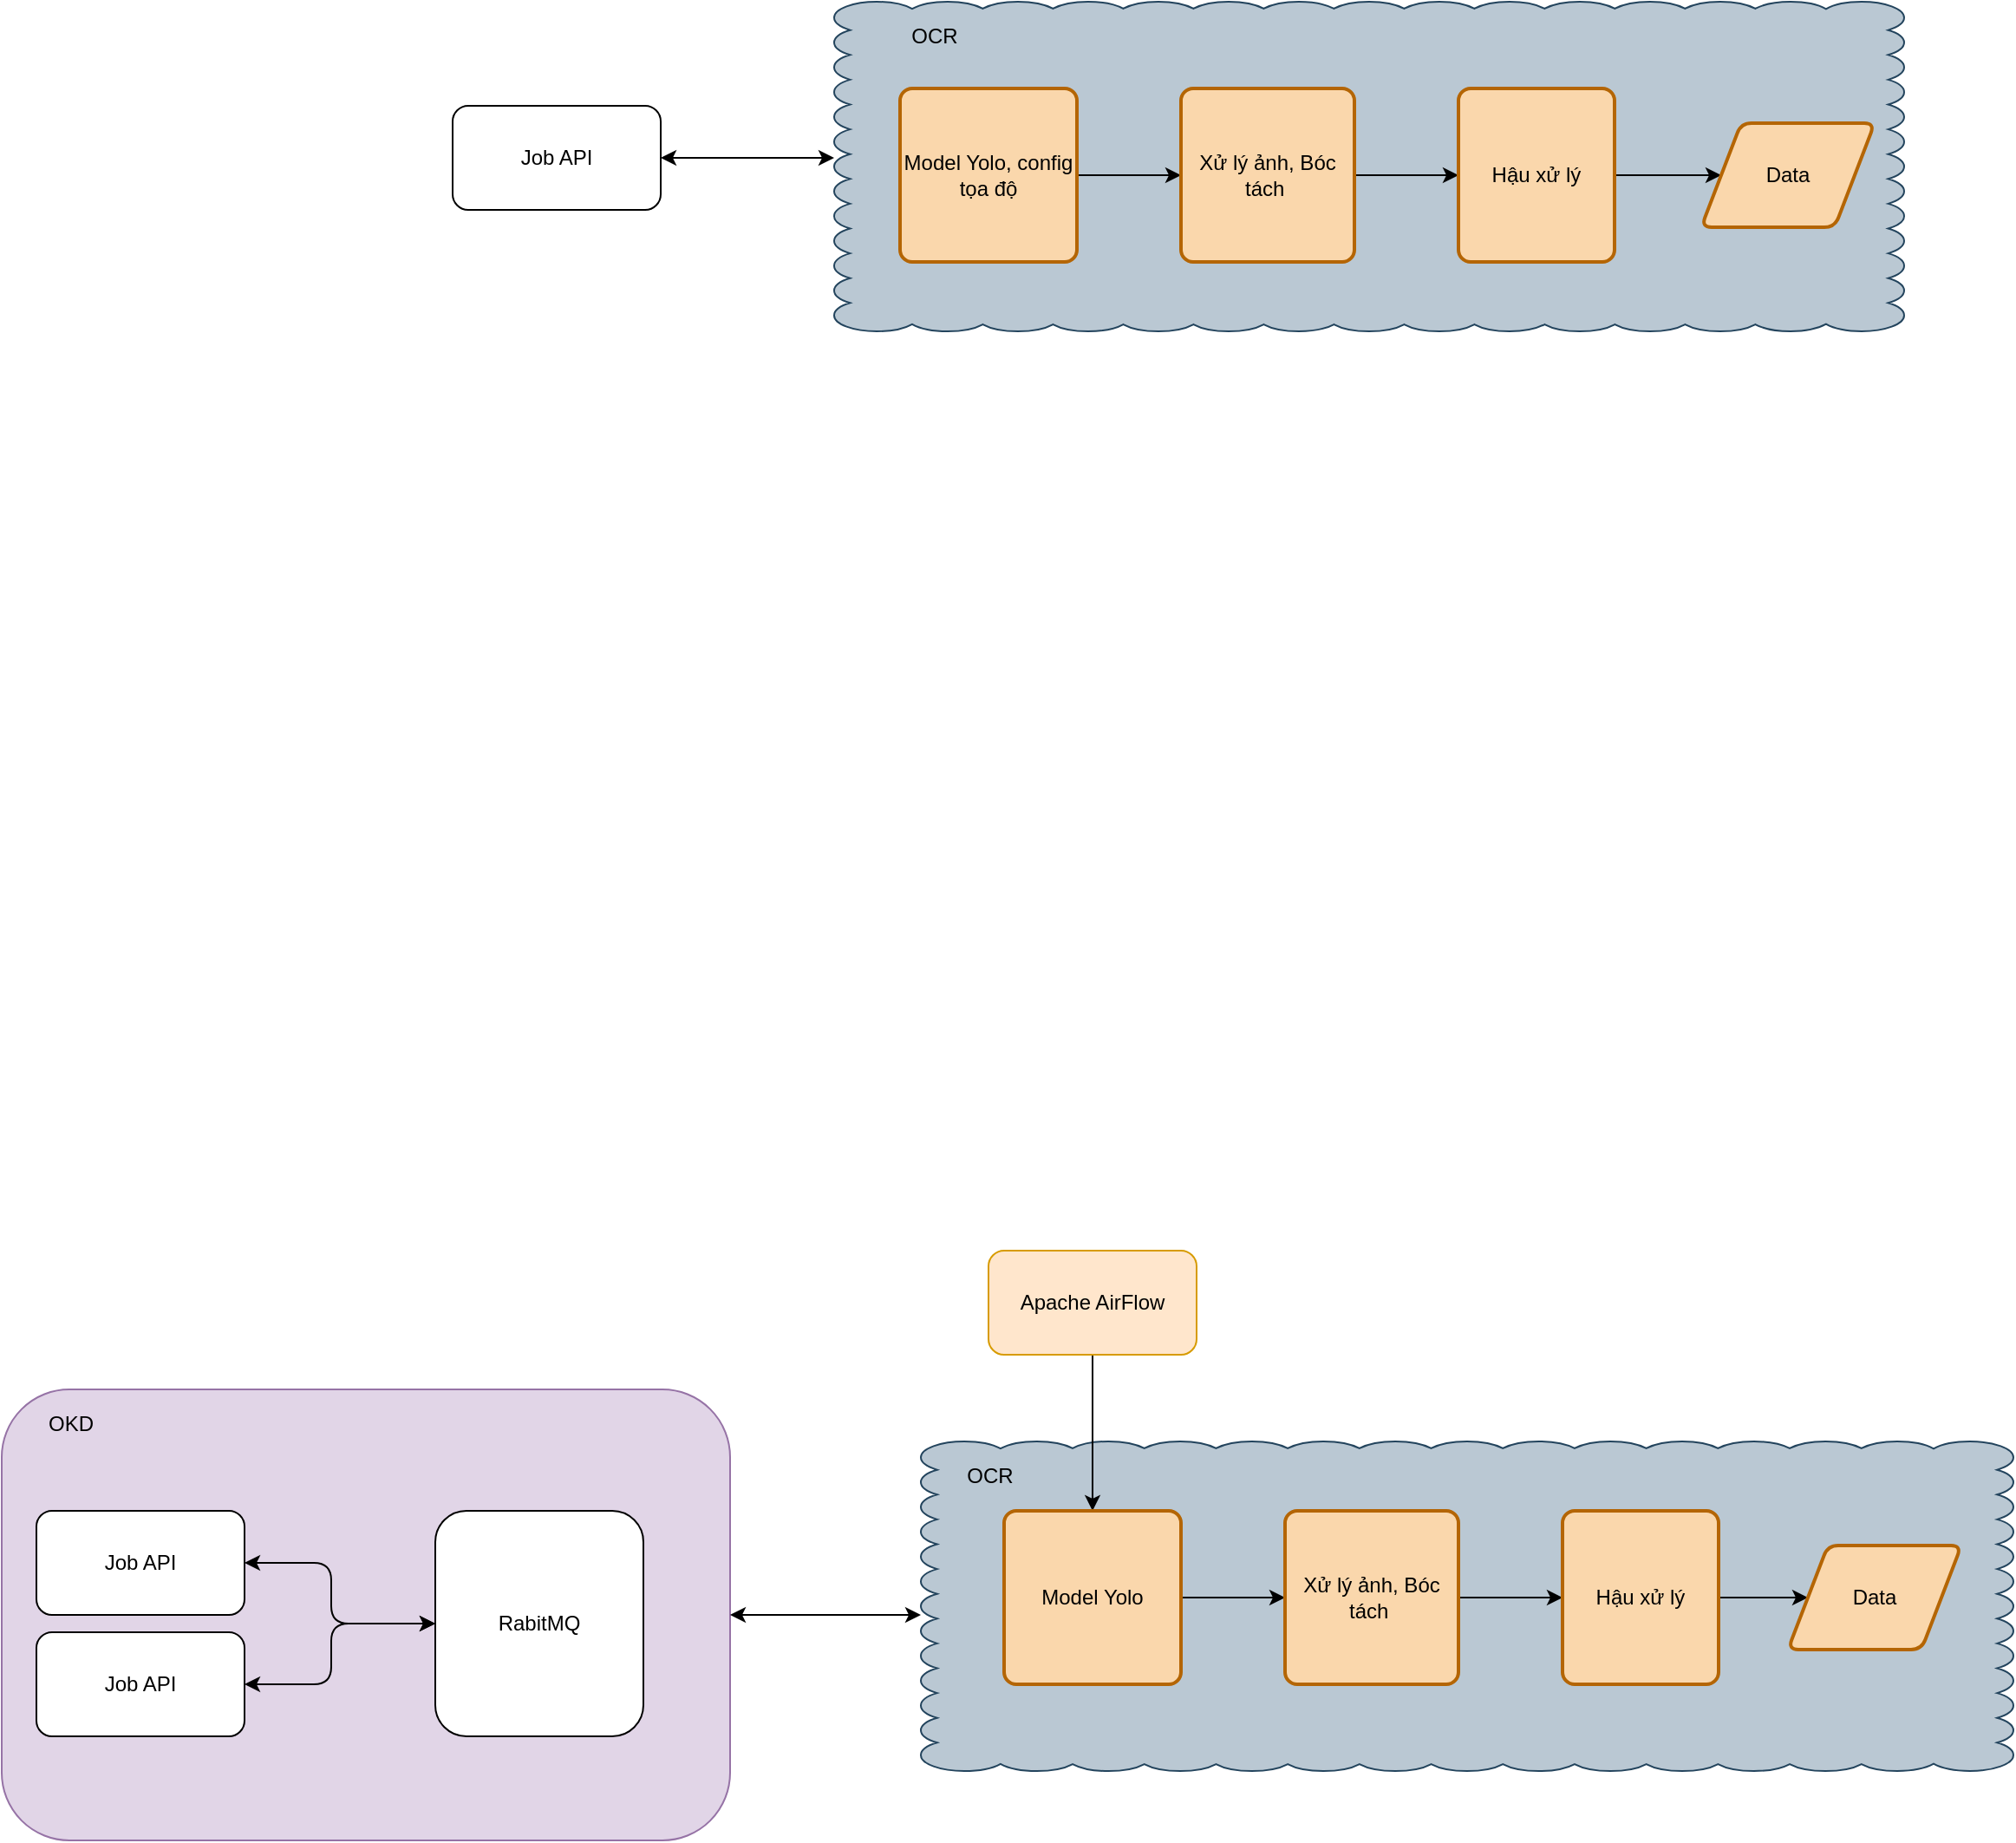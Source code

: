 <mxfile version="14.8.2" type="github">
  <diagram id="SNh0isrDpyEV201paJJA" name="Page-1">
    <mxGraphModel dx="2249" dy="1906" grid="1" gridSize="10" guides="1" tooltips="1" connect="1" arrows="1" fold="1" page="1" pageScale="1" pageWidth="827" pageHeight="1169" math="0" shadow="0">
      <root>
        <mxCell id="0" />
        <mxCell id="1" parent="0" />
        <mxCell id="ZnnGFSXTL19ipxU4-vd9-39" value="" style="whiteSpace=wrap;html=1;shape=mxgraph.basic.cloud_rect;fillColor=#bac8d3;strokeColor=#23445d;" vertex="1" parent="1">
          <mxGeometry x="260" y="510" width="630" height="190" as="geometry" />
        </mxCell>
        <mxCell id="ZnnGFSXTL19ipxU4-vd9-53" value="" style="edgeStyle=orthogonalEdgeStyle;rounded=0;orthogonalLoop=1;jettySize=auto;html=1;" edge="1" parent="1" source="ZnnGFSXTL19ipxU4-vd9-40" target="ZnnGFSXTL19ipxU4-vd9-41">
          <mxGeometry relative="1" as="geometry" />
        </mxCell>
        <mxCell id="ZnnGFSXTL19ipxU4-vd9-51" style="edgeStyle=orthogonalEdgeStyle;rounded=0;orthogonalLoop=1;jettySize=auto;html=1;" edge="1" parent="1" source="ZnnGFSXTL19ipxU4-vd9-41" target="ZnnGFSXTL19ipxU4-vd9-42">
          <mxGeometry relative="1" as="geometry" />
        </mxCell>
        <mxCell id="ZnnGFSXTL19ipxU4-vd9-41" value="&lt;span&gt;Xử lý ảnh, Bóc tách&amp;nbsp;&lt;/span&gt;" style="rounded=1;whiteSpace=wrap;html=1;absoluteArcSize=1;arcSize=14;strokeWidth=2;fillColor=#fad7ac;strokeColor=#b46504;" vertex="1" parent="1">
          <mxGeometry x="470" y="550" width="100" height="100" as="geometry" />
        </mxCell>
        <mxCell id="ZnnGFSXTL19ipxU4-vd9-54" value="" style="edgeStyle=orthogonalEdgeStyle;rounded=0;orthogonalLoop=1;jettySize=auto;html=1;" edge="1" parent="1" source="ZnnGFSXTL19ipxU4-vd9-42" target="ZnnGFSXTL19ipxU4-vd9-43">
          <mxGeometry relative="1" as="geometry" />
        </mxCell>
        <mxCell id="ZnnGFSXTL19ipxU4-vd9-42" value="&lt;span&gt;Hậu xử lý&lt;/span&gt;" style="rounded=1;whiteSpace=wrap;html=1;absoluteArcSize=1;arcSize=14;strokeWidth=2;fillColor=#fad7ac;strokeColor=#b46504;" vertex="1" parent="1">
          <mxGeometry x="630" y="550" width="90" height="100" as="geometry" />
        </mxCell>
        <mxCell id="ZnnGFSXTL19ipxU4-vd9-43" value="Data" style="shape=parallelogram;html=1;strokeWidth=2;perimeter=parallelogramPerimeter;whiteSpace=wrap;rounded=1;arcSize=12;size=0.23;fillColor=#fad7ac;strokeColor=#b46504;" vertex="1" parent="1">
          <mxGeometry x="760" y="570" width="100" height="60" as="geometry" />
        </mxCell>
        <mxCell id="ZnnGFSXTL19ipxU4-vd9-45" value="" style="rounded=1;whiteSpace=wrap;html=1;fillColor=#e1d5e7;strokeColor=#9673a6;" vertex="1" parent="1">
          <mxGeometry x="-270" y="480" width="420" height="260" as="geometry" />
        </mxCell>
        <mxCell id="ZnnGFSXTL19ipxU4-vd9-48" value="OKD" style="text;html=1;strokeColor=none;fillColor=none;align=center;verticalAlign=middle;whiteSpace=wrap;rounded=0;" vertex="1" parent="1">
          <mxGeometry x="-250" y="490" width="40" height="20" as="geometry" />
        </mxCell>
        <mxCell id="ZnnGFSXTL19ipxU4-vd9-55" value="Job API" style="rounded=1;whiteSpace=wrap;html=1;" vertex="1" parent="1">
          <mxGeometry x="-250" y="550" width="120" height="60" as="geometry" />
        </mxCell>
        <mxCell id="ZnnGFSXTL19ipxU4-vd9-56" value="RabitMQ" style="rounded=1;whiteSpace=wrap;html=1;" vertex="1" parent="1">
          <mxGeometry x="-20" y="550" width="120" height="130" as="geometry" />
        </mxCell>
        <mxCell id="ZnnGFSXTL19ipxU4-vd9-57" value="Job API" style="rounded=1;whiteSpace=wrap;html=1;" vertex="1" parent="1">
          <mxGeometry x="-250" y="620" width="120" height="60" as="geometry" />
        </mxCell>
        <mxCell id="ZnnGFSXTL19ipxU4-vd9-66" value="" style="edgeStyle=orthogonalEdgeStyle;rounded=0;orthogonalLoop=1;jettySize=auto;html=1;" edge="1" parent="1" source="ZnnGFSXTL19ipxU4-vd9-64" target="ZnnGFSXTL19ipxU4-vd9-40">
          <mxGeometry relative="1" as="geometry" />
        </mxCell>
        <mxCell id="ZnnGFSXTL19ipxU4-vd9-64" value="Apache AirFlow" style="rounded=1;whiteSpace=wrap;html=1;fillColor=#ffe6cc;strokeColor=#d79b00;" vertex="1" parent="1">
          <mxGeometry x="299" y="400" width="120" height="60" as="geometry" />
        </mxCell>
        <mxCell id="ZnnGFSXTL19ipxU4-vd9-67" value="" style="endArrow=classic;startArrow=classic;html=1;" edge="1" parent="1">
          <mxGeometry width="50" height="50" relative="1" as="geometry">
            <mxPoint x="150" y="610" as="sourcePoint" />
            <mxPoint x="260" y="610" as="targetPoint" />
          </mxGeometry>
        </mxCell>
        <mxCell id="ZnnGFSXTL19ipxU4-vd9-68" value="" style="endArrow=classic;startArrow=none;html=1;" edge="1" parent="1" source="ZnnGFSXTL19ipxU4-vd9-40">
          <mxGeometry width="50" height="50" relative="1" as="geometry">
            <mxPoint x="330" y="660" as="sourcePoint" />
            <mxPoint x="380" y="610" as="targetPoint" />
          </mxGeometry>
        </mxCell>
        <mxCell id="ZnnGFSXTL19ipxU4-vd9-40" value="Model Yolo" style="rounded=1;whiteSpace=wrap;html=1;absoluteArcSize=1;arcSize=14;strokeWidth=2;fillColor=#fad7ac;strokeColor=#b46504;" vertex="1" parent="1">
          <mxGeometry x="308" y="550" width="102" height="100" as="geometry" />
        </mxCell>
        <mxCell id="ZnnGFSXTL19ipxU4-vd9-77" value="" style="endArrow=classic;startArrow=classic;html=1;entryX=0;entryY=0.5;entryDx=0;entryDy=0;" edge="1" parent="1" target="ZnnGFSXTL19ipxU4-vd9-56">
          <mxGeometry width="50" height="50" relative="1" as="geometry">
            <mxPoint x="-130" y="580" as="sourcePoint" />
            <mxPoint x="-70" y="560" as="targetPoint" />
            <Array as="points">
              <mxPoint x="-80" y="580" />
              <mxPoint x="-80" y="615" />
            </Array>
          </mxGeometry>
        </mxCell>
        <mxCell id="ZnnGFSXTL19ipxU4-vd9-79" value="" style="endArrow=classic;startArrow=classic;html=1;entryX=0;entryY=0.5;entryDx=0;entryDy=0;" edge="1" parent="1" target="ZnnGFSXTL19ipxU4-vd9-56">
          <mxGeometry width="50" height="50" relative="1" as="geometry">
            <mxPoint x="-130" y="650" as="sourcePoint" />
            <mxPoint x="-80" y="600" as="targetPoint" />
            <Array as="points">
              <mxPoint x="-80" y="650" />
              <mxPoint x="-80" y="615" />
            </Array>
          </mxGeometry>
        </mxCell>
        <mxCell id="ZnnGFSXTL19ipxU4-vd9-80" value="" style="whiteSpace=wrap;html=1;shape=mxgraph.basic.cloud_rect;fillColor=#bac8d3;strokeColor=#23445d;" vertex="1" parent="1">
          <mxGeometry x="210" y="-320" width="617" height="190" as="geometry" />
        </mxCell>
        <mxCell id="ZnnGFSXTL19ipxU4-vd9-88" value="" style="edgeStyle=orthogonalEdgeStyle;rounded=0;orthogonalLoop=1;jettySize=auto;html=1;" edge="1" parent="1" source="ZnnGFSXTL19ipxU4-vd9-81" target="ZnnGFSXTL19ipxU4-vd9-82">
          <mxGeometry relative="1" as="geometry" />
        </mxCell>
        <mxCell id="ZnnGFSXTL19ipxU4-vd9-81" value="Model Yolo, config tọa độ" style="rounded=1;whiteSpace=wrap;html=1;absoluteArcSize=1;arcSize=14;strokeWidth=2;fillColor=#fad7ac;strokeColor=#b46504;" vertex="1" parent="1">
          <mxGeometry x="248" y="-270" width="102" height="100" as="geometry" />
        </mxCell>
        <mxCell id="ZnnGFSXTL19ipxU4-vd9-89" value="" style="edgeStyle=orthogonalEdgeStyle;rounded=0;orthogonalLoop=1;jettySize=auto;html=1;" edge="1" parent="1" source="ZnnGFSXTL19ipxU4-vd9-82" target="ZnnGFSXTL19ipxU4-vd9-83">
          <mxGeometry relative="1" as="geometry" />
        </mxCell>
        <mxCell id="ZnnGFSXTL19ipxU4-vd9-82" value="&lt;span&gt;Xử lý ảnh, Bóc tách&amp;nbsp;&lt;/span&gt;" style="rounded=1;whiteSpace=wrap;html=1;absoluteArcSize=1;arcSize=14;strokeWidth=2;fillColor=#fad7ac;strokeColor=#b46504;" vertex="1" parent="1">
          <mxGeometry x="410" y="-270" width="100" height="100" as="geometry" />
        </mxCell>
        <mxCell id="ZnnGFSXTL19ipxU4-vd9-90" value="" style="edgeStyle=orthogonalEdgeStyle;rounded=0;orthogonalLoop=1;jettySize=auto;html=1;" edge="1" parent="1" source="ZnnGFSXTL19ipxU4-vd9-83" target="ZnnGFSXTL19ipxU4-vd9-84">
          <mxGeometry relative="1" as="geometry" />
        </mxCell>
        <mxCell id="ZnnGFSXTL19ipxU4-vd9-83" value="&lt;span&gt;Hậu xử lý&lt;/span&gt;" style="rounded=1;whiteSpace=wrap;html=1;absoluteArcSize=1;arcSize=14;strokeWidth=2;fillColor=#fad7ac;strokeColor=#b46504;" vertex="1" parent="1">
          <mxGeometry x="570" y="-270" width="90" height="100" as="geometry" />
        </mxCell>
        <mxCell id="ZnnGFSXTL19ipxU4-vd9-84" value="Data" style="shape=parallelogram;html=1;strokeWidth=2;perimeter=parallelogramPerimeter;whiteSpace=wrap;rounded=1;arcSize=12;size=0.23;fillColor=#fad7ac;strokeColor=#b46504;" vertex="1" parent="1">
          <mxGeometry x="710" y="-250" width="100" height="60" as="geometry" />
        </mxCell>
        <mxCell id="ZnnGFSXTL19ipxU4-vd9-85" value="OCR" style="text;html=1;strokeColor=none;fillColor=none;align=center;verticalAlign=middle;whiteSpace=wrap;rounded=0;" vertex="1" parent="1">
          <mxGeometry x="228" y="-310" width="80" height="20" as="geometry" />
        </mxCell>
        <mxCell id="ZnnGFSXTL19ipxU4-vd9-86" value="Job API" style="rounded=1;whiteSpace=wrap;html=1;" vertex="1" parent="1">
          <mxGeometry x="-10" y="-260" width="120" height="60" as="geometry" />
        </mxCell>
        <mxCell id="ZnnGFSXTL19ipxU4-vd9-87" value="" style="endArrow=classic;startArrow=classic;html=1;exitX=1;exitY=0.5;exitDx=0;exitDy=0;" edge="1" parent="1" source="ZnnGFSXTL19ipxU4-vd9-86">
          <mxGeometry width="50" height="50" relative="1" as="geometry">
            <mxPoint x="90" y="-230" as="sourcePoint" />
            <mxPoint x="210" y="-230" as="targetPoint" />
          </mxGeometry>
        </mxCell>
        <mxCell id="ZnnGFSXTL19ipxU4-vd9-91" value="OCR" style="text;html=1;strokeColor=none;fillColor=none;align=center;verticalAlign=middle;whiteSpace=wrap;rounded=0;" vertex="1" parent="1">
          <mxGeometry x="260" y="520" width="80" height="20" as="geometry" />
        </mxCell>
      </root>
    </mxGraphModel>
  </diagram>
</mxfile>
